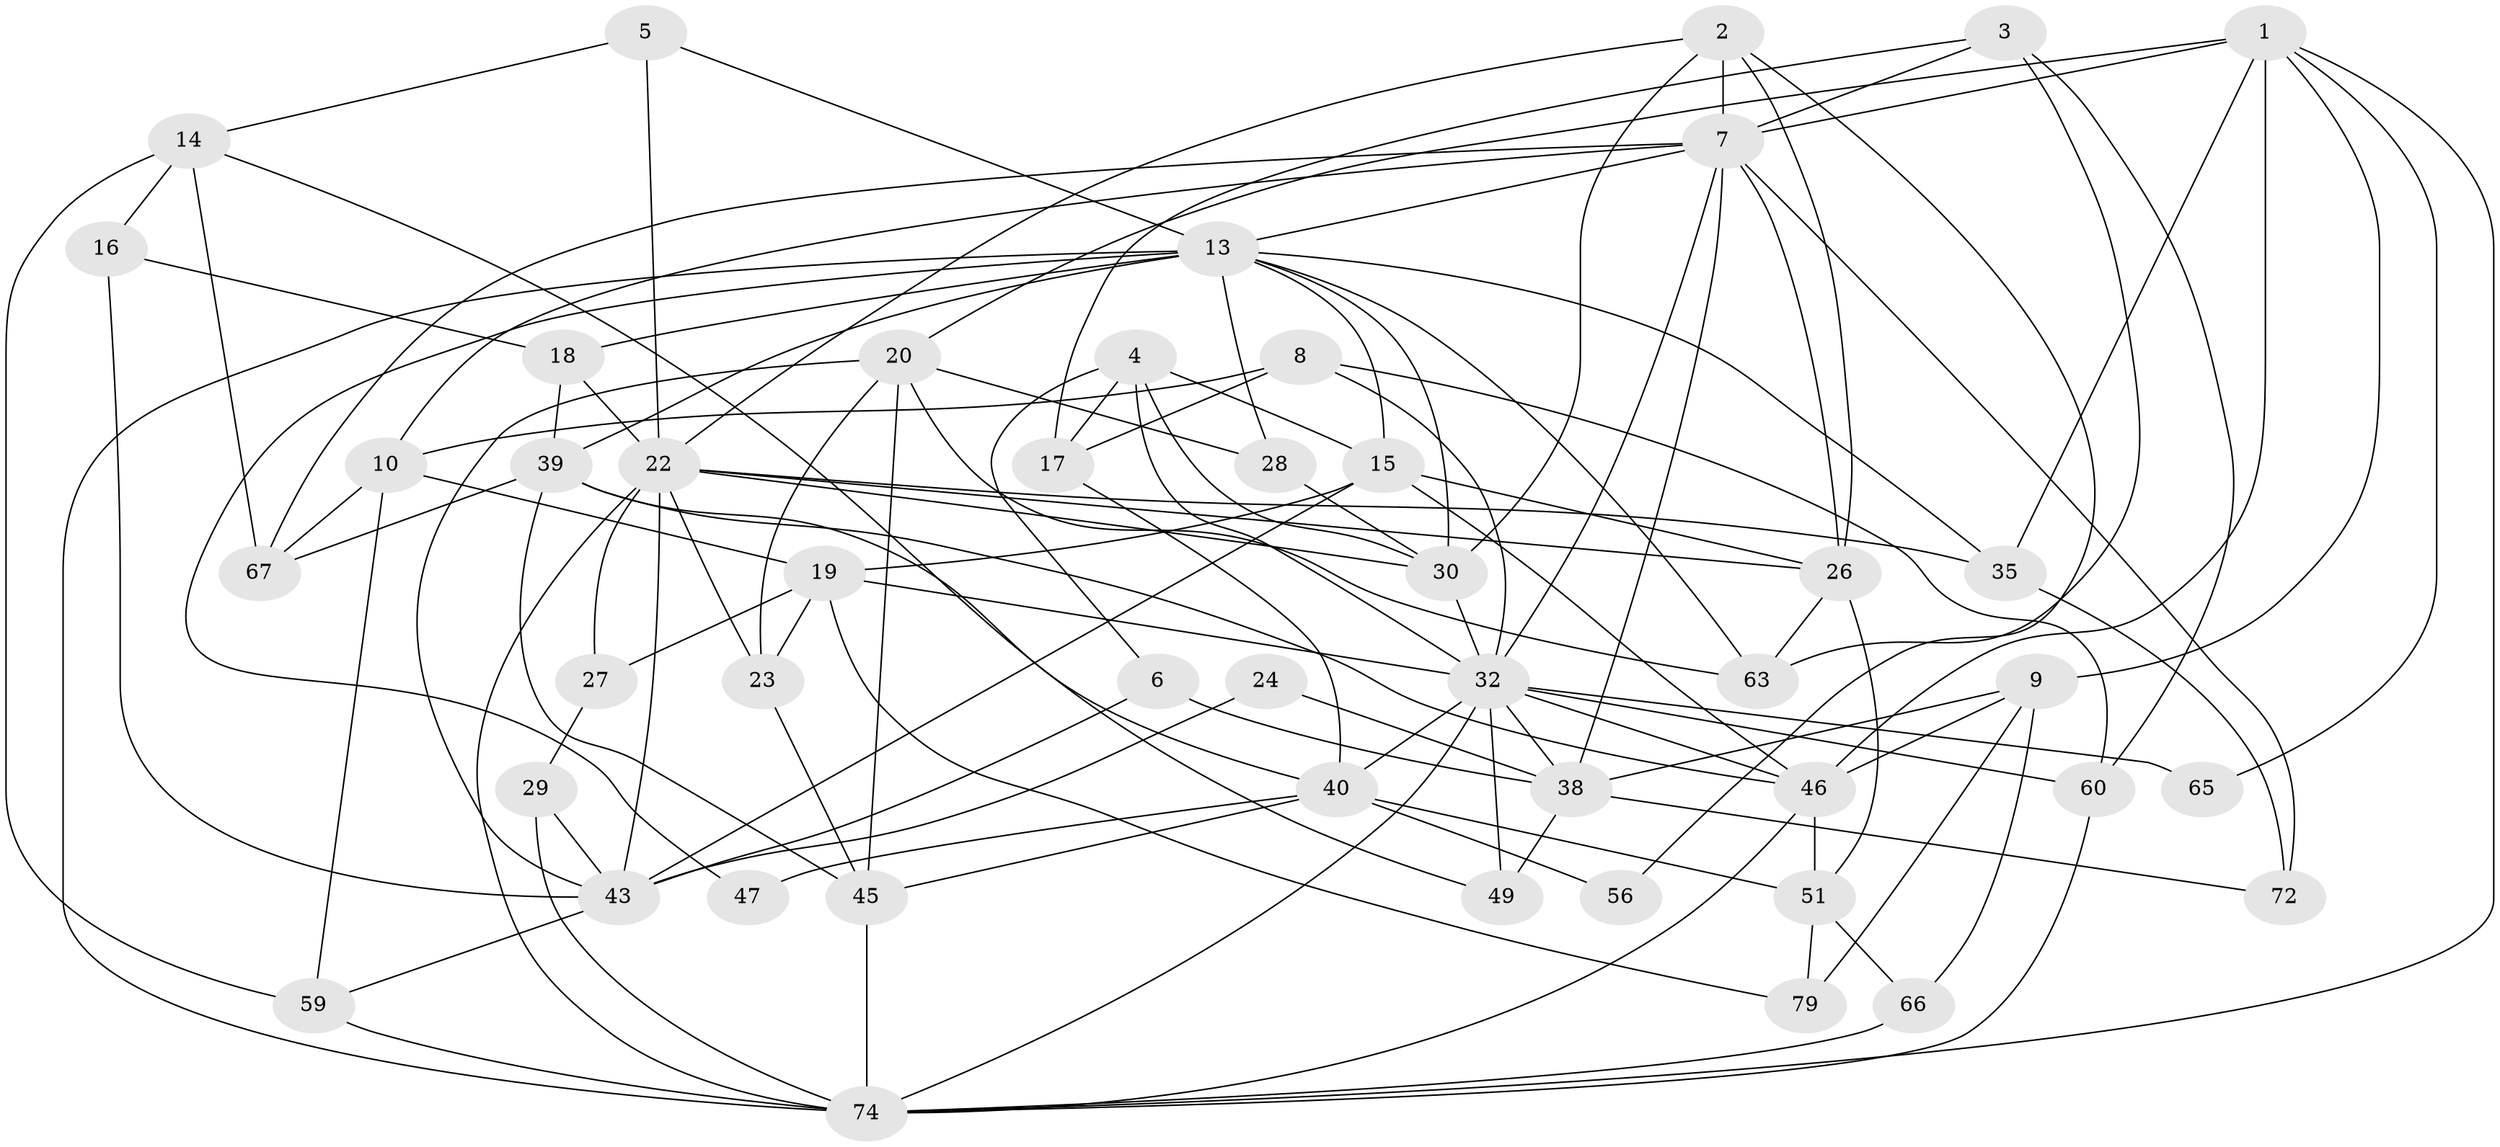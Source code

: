 // original degree distribution, {3: 0.35443037974683544, 5: 0.13924050632911392, 4: 0.22784810126582278, 2: 0.12658227848101267, 7: 0.05063291139240506, 6: 0.06329113924050633, 8: 0.02531645569620253, 11: 0.012658227848101266}
// Generated by graph-tools (version 1.1) at 2025/41/03/06/25 10:41:59]
// undirected, 47 vertices, 119 edges
graph export_dot {
graph [start="1"]
  node [color=gray90,style=filled];
  1 [super="+31"];
  2 [super="+25"];
  3 [super="+58"];
  4 [super="+50"];
  5 [super="+12"];
  6 [super="+54"];
  7 [super="+36"];
  8 [super="+41"];
  9 [super="+68"];
  10 [super="+11"];
  13 [super="+52"];
  14;
  15 [super="+34"];
  16 [super="+53"];
  17;
  18;
  19 [super="+78"];
  20 [super="+21"];
  22 [super="+64"];
  23 [super="+33"];
  24;
  26 [super="+55"];
  27 [super="+42"];
  28;
  29;
  30;
  32 [super="+44"];
  35 [super="+37"];
  38 [super="+70"];
  39 [super="+48"];
  40 [super="+73"];
  43 [super="+62"];
  45 [super="+75"];
  46 [super="+71"];
  47;
  49 [super="+77"];
  51 [super="+57"];
  56;
  59 [super="+61"];
  60 [super="+69"];
  63;
  65;
  66;
  67;
  72;
  74 [super="+76"];
  79;
  1 -- 9;
  1 -- 65;
  1 -- 35;
  1 -- 20;
  1 -- 74;
  1 -- 7;
  1 -- 46;
  2 -- 56;
  2 -- 26;
  2 -- 30;
  2 -- 7;
  2 -- 22;
  3 -- 17;
  3 -- 60;
  3 -- 63;
  3 -- 7;
  4 -- 17;
  4 -- 32;
  4 -- 30;
  4 -- 15;
  4 -- 6;
  5 -- 14;
  5 -- 13;
  5 -- 22;
  6 -- 43;
  6 -- 38;
  7 -- 26;
  7 -- 13;
  7 -- 72;
  7 -- 10 [weight=2];
  7 -- 32;
  7 -- 67;
  7 -- 38;
  8 -- 60;
  8 -- 32;
  8 -- 17;
  8 -- 10;
  9 -- 66;
  9 -- 46;
  9 -- 38;
  9 -- 79;
  10 -- 67;
  10 -- 59 [weight=2];
  10 -- 19;
  13 -- 18;
  13 -- 30;
  13 -- 35;
  13 -- 28;
  13 -- 63;
  13 -- 39;
  13 -- 74;
  13 -- 47;
  13 -- 15;
  14 -- 67;
  14 -- 16;
  14 -- 49;
  14 -- 59;
  15 -- 43;
  15 -- 26;
  15 -- 19;
  15 -- 46;
  16 -- 43;
  16 -- 18;
  17 -- 40;
  18 -- 39;
  18 -- 22;
  19 -- 32 [weight=2];
  19 -- 23;
  19 -- 27;
  19 -- 79;
  20 -- 28;
  20 -- 45;
  20 -- 63;
  20 -- 43;
  20 -- 23;
  22 -- 43;
  22 -- 74;
  22 -- 26;
  22 -- 35;
  22 -- 27;
  22 -- 30;
  22 -- 23;
  23 -- 45;
  24 -- 43;
  24 -- 38;
  26 -- 63;
  26 -- 51;
  27 -- 29;
  28 -- 30;
  29 -- 43;
  29 -- 74;
  30 -- 32 [weight=2];
  32 -- 49;
  32 -- 65;
  32 -- 74;
  32 -- 46;
  32 -- 60;
  32 -- 40;
  32 -- 38;
  35 -- 72;
  38 -- 72;
  38 -- 49;
  39 -- 67;
  39 -- 45;
  39 -- 40;
  39 -- 46;
  40 -- 47;
  40 -- 51;
  40 -- 56;
  40 -- 45;
  43 -- 59 [weight=2];
  45 -- 74;
  46 -- 51;
  46 -- 74;
  51 -- 66;
  51 -- 79;
  59 -- 74 [weight=2];
  60 -- 74;
  66 -- 74;
}
